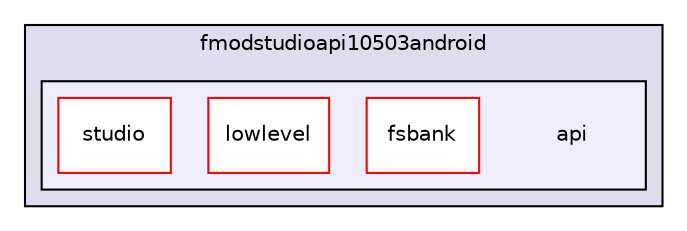 digraph "fmod/android/fmodstudioapi10503android/api" {
  compound=true
  node [ fontsize="10", fontname="Helvetica"];
  edge [ labelfontsize="10", labelfontname="Helvetica"];
  subgraph clusterdir_74eb7b41963a8bf3079bcd7a681183a4 {
    graph [ bgcolor="#ddddee", pencolor="black", label="fmodstudioapi10503android" fontname="Helvetica", fontsize="10", URL="dir_74eb7b41963a8bf3079bcd7a681183a4.html"]
  subgraph clusterdir_e5ce7c90cac85f1dfe54c6c62dce807b {
    graph [ bgcolor="#eeeeff", pencolor="black", label="" URL="dir_e5ce7c90cac85f1dfe54c6c62dce807b.html"];
    dir_e5ce7c90cac85f1dfe54c6c62dce807b [shape=plaintext label="api"];
    dir_59c0545bd291925d51a187ad2c6c1353 [shape=box label="fsbank" color="red" fillcolor="white" style="filled" URL="dir_59c0545bd291925d51a187ad2c6c1353.html"];
    dir_0c8edc3481e202ca49e8214ff5158b73 [shape=box label="lowlevel" color="red" fillcolor="white" style="filled" URL="dir_0c8edc3481e202ca49e8214ff5158b73.html"];
    dir_b3b05b33acbde359767e085880e81c86 [shape=box label="studio" color="red" fillcolor="white" style="filled" URL="dir_b3b05b33acbde359767e085880e81c86.html"];
  }
  }
}
